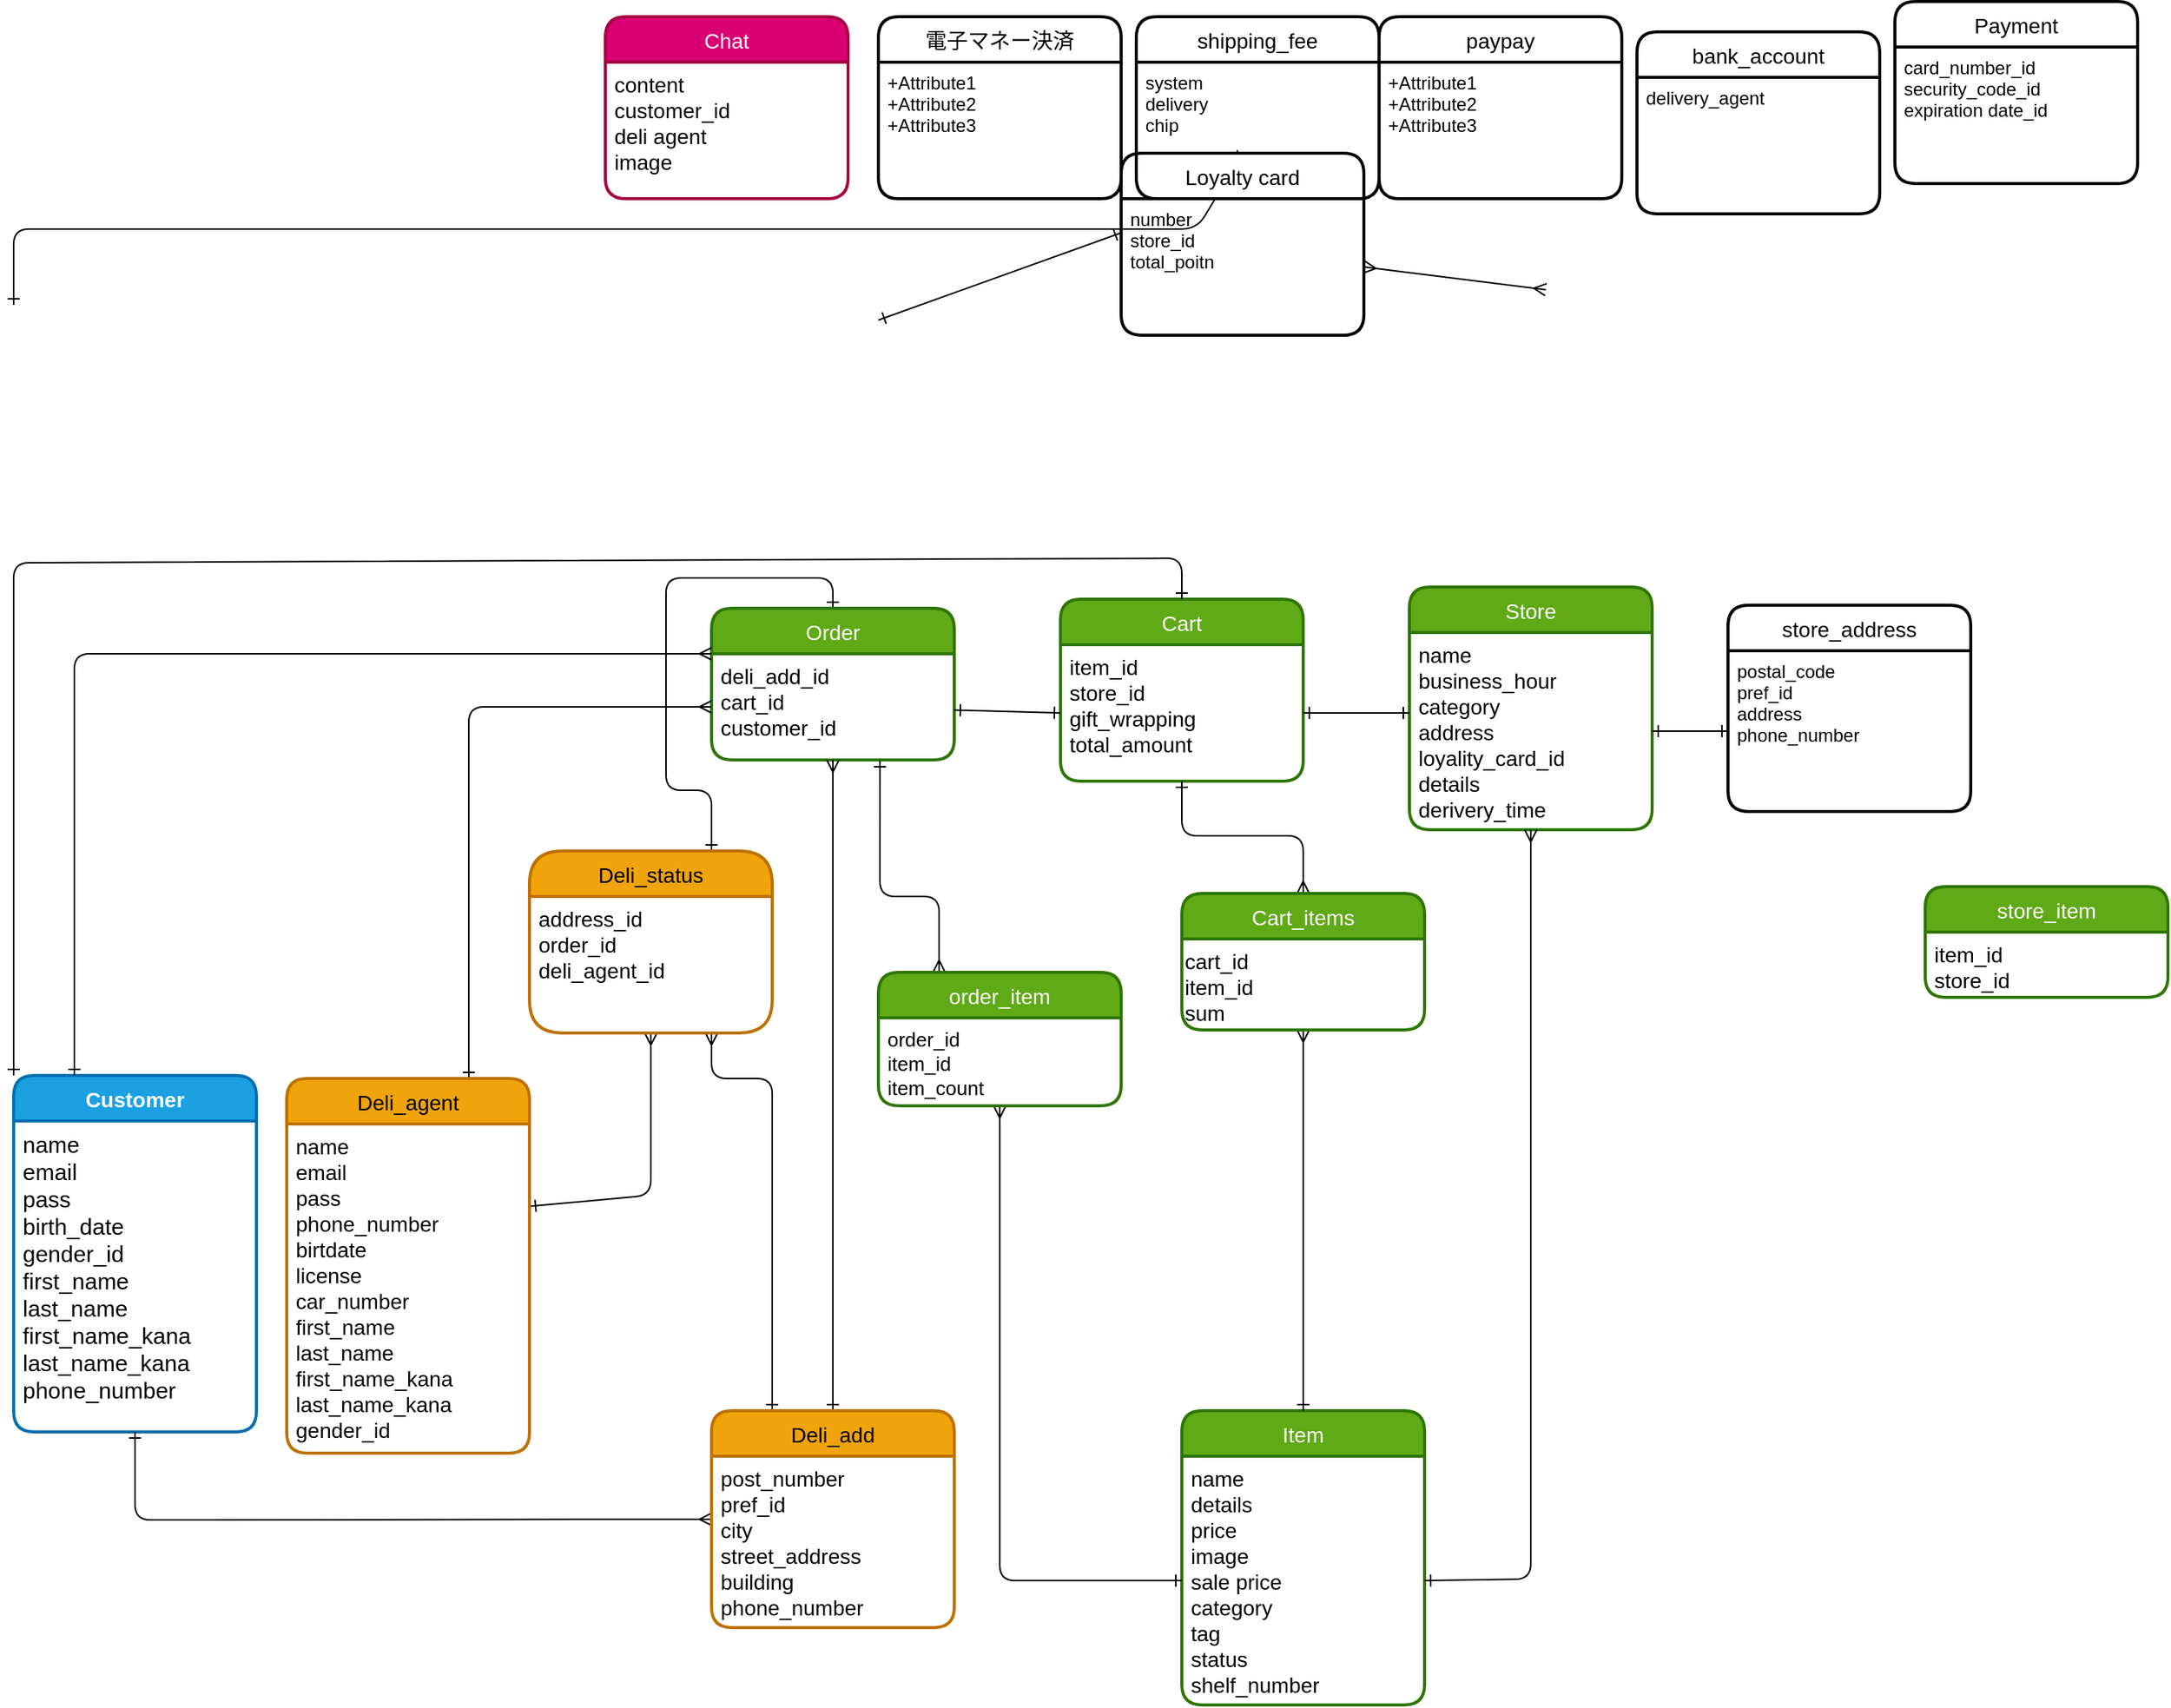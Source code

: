 <mxfile>
    <diagram id="AMWxaivnwQOfqfwV5uxj" name="ページ1">
        <mxGraphModel dx="1045" dy="1459" grid="1" gridSize="10" guides="1" tooltips="1" connect="1" arrows="1" fold="1" page="1" pageScale="1" pageWidth="1600" pageHeight="900" math="0" shadow="0">
            <root>
                <mxCell id="0"/>
                <mxCell id="1" parent="0"/>
                <mxCell id="2" value="Customer" style="swimlane;childLayout=stackLayout;horizontal=1;startSize=30;horizontalStack=0;rounded=1;fontSize=14;fontStyle=1;strokeWidth=2;resizeParent=0;resizeLast=1;shadow=0;dashed=0;align=center;fillColor=#1ba1e2;fontColor=#ffffff;strokeColor=#006EAF;" parent="1" vertex="1">
                    <mxGeometry x="10" y="478" width="160" height="235" as="geometry"/>
                </mxCell>
                <mxCell id="3" value="name&#10;email&#10;pass&#10;birth_date&#10;gender_id&#10;first_name&#10;last_name&#10;first_name_kana&#10;last_name_kana&#10;phone_number" style="align=left;strokeColor=none;fillColor=none;spacingLeft=4;fontSize=15;verticalAlign=top;resizable=0;rotatable=0;part=1;" parent="2" vertex="1">
                    <mxGeometry y="30" width="160" height="205" as="geometry"/>
                </mxCell>
                <mxCell id="4" value="Payment" style="swimlane;childLayout=stackLayout;horizontal=1;startSize=30;horizontalStack=0;rounded=1;fontSize=14;fontStyle=0;strokeWidth=2;resizeParent=0;resizeLast=1;shadow=0;dashed=0;align=center;" parent="1" vertex="1">
                    <mxGeometry x="1250" y="-230" width="160" height="120" as="geometry"/>
                </mxCell>
                <mxCell id="5" value="card_number_id&#10;security_code_id&#10;expiration date_id" style="align=left;strokeColor=none;fillColor=none;spacingLeft=4;fontSize=12;verticalAlign=top;resizable=0;rotatable=0;part=1;" parent="4" vertex="1">
                    <mxGeometry y="30" width="160" height="90" as="geometry"/>
                </mxCell>
                <mxCell id="59" style="edgeStyle=none;html=1;entryX=0.75;entryY=0;entryDx=0;entryDy=0;fontSize=13;exitX=0.5;exitY=0;exitDx=0;exitDy=0;startArrow=ERone;startFill=0;endArrow=ERone;endFill=0;" parent="1" source="6" target="23" edge="1">
                    <mxGeometry relative="1" as="geometry">
                        <Array as="points">
                            <mxPoint x="550" y="150"/>
                            <mxPoint x="440" y="150"/>
                            <mxPoint x="440" y="290"/>
                            <mxPoint x="470" y="290"/>
                        </Array>
                    </mxGeometry>
                </mxCell>
                <mxCell id="6" value="Order" style="swimlane;childLayout=stackLayout;horizontal=1;startSize=30;horizontalStack=0;rounded=1;fontSize=14;fontStyle=0;strokeWidth=2;resizeParent=0;resizeLast=1;shadow=0;dashed=0;align=center;fillColor=#60a917;fontColor=#ffffff;strokeColor=#2D7600;" parent="1" vertex="1">
                    <mxGeometry x="470" y="170" width="160" height="100" as="geometry"/>
                </mxCell>
                <mxCell id="7" value="deli_add_id&#10;cart_id&#10;customer_id" style="align=left;strokeColor=none;fillColor=none;spacingLeft=4;fontSize=14;verticalAlign=top;resizable=0;rotatable=0;part=1;" parent="6" vertex="1">
                    <mxGeometry y="30" width="160" height="70" as="geometry"/>
                </mxCell>
                <mxCell id="49" style="edgeStyle=none;html=1;fontSize=13;exitX=0;exitY=0.25;exitDx=0;exitDy=0;startArrow=ERone;startFill=0;endArrow=ERone;endFill=0;" parent="1" source="9" edge="1">
                    <mxGeometry relative="1" as="geometry">
                        <Array as="points"/>
                        <mxPoint x="580" y="-20" as="targetPoint"/>
                    </mxGeometry>
                </mxCell>
                <mxCell id="69" value="" style="edgeStyle=none;html=1;fontSize=13;startArrow=ERmany;startFill=0;endArrow=ERone;endFill=0;exitX=0.5;exitY=0;exitDx=0;exitDy=0;" parent="1" source="8" edge="1">
                    <mxGeometry relative="1" as="geometry">
                        <mxPoint x="10" y="-30" as="targetPoint"/>
                        <Array as="points">
                            <mxPoint x="790" y="-80"/>
                            <mxPoint x="10" y="-80"/>
                        </Array>
                    </mxGeometry>
                </mxCell>
                <mxCell id="8" value="Loyalty card" style="swimlane;childLayout=stackLayout;horizontal=1;startSize=30;horizontalStack=0;rounded=1;fontSize=14;fontStyle=0;strokeWidth=2;resizeParent=0;resizeLast=1;shadow=0;dashed=0;align=center;" parent="1" vertex="1">
                    <mxGeometry x="740" y="-130" width="160" height="120" as="geometry"/>
                </mxCell>
                <mxCell id="9" value="number&#10;store_id&#10;total_poitn" style="align=left;strokeColor=none;fillColor=none;spacingLeft=4;fontSize=12;verticalAlign=top;resizable=0;rotatable=0;part=1;" parent="8" vertex="1">
                    <mxGeometry y="30" width="160" height="90" as="geometry"/>
                </mxCell>
                <mxCell id="11" value="Cart" style="swimlane;childLayout=stackLayout;horizontal=1;startSize=30;horizontalStack=0;rounded=1;fontSize=14;fontStyle=0;strokeWidth=2;resizeParent=0;resizeLast=1;shadow=0;dashed=0;align=center;fillColor=#60a917;fontColor=#ffffff;strokeColor=#2D7600;" parent="1" vertex="1">
                    <mxGeometry x="700" y="164" width="160" height="120" as="geometry"/>
                </mxCell>
                <mxCell id="12" value="item_id&#10;store_id&#10;gift_wrapping&#10;total_amount" style="align=left;strokeColor=none;fillColor=none;spacingLeft=4;fontSize=14;verticalAlign=top;resizable=0;rotatable=0;part=1;" parent="11" vertex="1">
                    <mxGeometry y="30" width="160" height="90" as="geometry"/>
                </mxCell>
                <mxCell id="103" value="" style="edgeStyle=none;html=1;fontSize=13;startArrow=ERmany;startFill=0;endArrow=ERone;endFill=0;exitX=0.5;exitY=0;exitDx=0;exitDy=0;entryX=0.5;entryY=1;entryDx=0;entryDy=0;" parent="1" source="107" target="12" edge="1">
                    <mxGeometry relative="1" as="geometry">
                        <Array as="points">
                            <mxPoint x="860" y="320"/>
                            <mxPoint x="780" y="320"/>
                        </Array>
                    </mxGeometry>
                </mxCell>
                <mxCell id="13" value="Item" style="swimlane;childLayout=stackLayout;horizontal=1;startSize=30;horizontalStack=0;rounded=1;fontSize=14;fontStyle=0;strokeWidth=2;resizeParent=0;resizeLast=1;shadow=0;dashed=0;align=center;fillColor=#60a917;fontColor=#ffffff;strokeColor=#2D7600;" parent="1" vertex="1">
                    <mxGeometry x="780" y="699" width="160" height="194" as="geometry"/>
                </mxCell>
                <mxCell id="14" value="name&#10;details&#10;price&#10;image&#10;sale price&#10;category&#10;tag&#10;status&#10;shelf_number" style="align=left;strokeColor=none;fillColor=none;spacingLeft=4;fontSize=14;verticalAlign=top;resizable=0;rotatable=0;part=1;" parent="13" vertex="1">
                    <mxGeometry y="30" width="160" height="164" as="geometry"/>
                </mxCell>
                <mxCell id="48" style="edgeStyle=none;html=1;entryX=1;entryY=0.5;entryDx=0;entryDy=0;fontSize=13;startArrow=ERmany;startFill=0;endArrow=ERmany;endFill=0;" parent="1" target="9" edge="1">
                    <mxGeometry relative="1" as="geometry">
                        <Array as="points"/>
                        <mxPoint x="1020" y="-40" as="sourcePoint"/>
                    </mxGeometry>
                </mxCell>
                <mxCell id="15" value="Store" style="swimlane;childLayout=stackLayout;horizontal=1;startSize=30;horizontalStack=0;rounded=1;fontSize=14;fontStyle=0;strokeWidth=2;resizeParent=0;resizeLast=1;shadow=0;dashed=0;align=center;fillColor=#60a917;fontColor=#ffffff;strokeColor=#2D7600;" parent="1" vertex="1">
                    <mxGeometry x="930" y="156" width="160" height="160" as="geometry"/>
                </mxCell>
                <mxCell id="16" value="name&#10;business_hour&#10;category&#10;address&#10;loyality_card_id&#10;details&#10;derivery_time&#10;" style="align=left;strokeColor=none;fillColor=none;spacingLeft=4;fontSize=14;verticalAlign=top;resizable=0;rotatable=0;part=1;" parent="15" vertex="1">
                    <mxGeometry y="30" width="160" height="130" as="geometry"/>
                </mxCell>
                <mxCell id="18" value="Chat" style="swimlane;childLayout=stackLayout;horizontal=1;startSize=30;horizontalStack=0;rounded=1;fontSize=14;fontStyle=0;strokeWidth=2;resizeParent=0;resizeLast=1;shadow=0;dashed=0;align=center;fillColor=#d80073;fontColor=#ffffff;strokeColor=#A50040;" parent="1" vertex="1">
                    <mxGeometry x="400" y="-220" width="160" height="120" as="geometry"/>
                </mxCell>
                <mxCell id="19" value="content&#10;customer_id&#10;deli agent&#10;image" style="align=left;strokeColor=none;fillColor=none;spacingLeft=4;fontSize=14;verticalAlign=top;resizable=0;rotatable=0;part=1;" parent="18" vertex="1">
                    <mxGeometry y="30" width="160" height="90" as="geometry"/>
                </mxCell>
                <mxCell id="57" style="edgeStyle=none;html=1;entryX=1;entryY=0.25;entryDx=0;entryDy=0;fontSize=13;startArrow=ERmany;startFill=0;endArrow=ERone;endFill=0;" parent="1" source="23" target="21" edge="1">
                    <mxGeometry relative="1" as="geometry">
                        <Array as="points">
                            <mxPoint x="430" y="557"/>
                        </Array>
                    </mxGeometry>
                </mxCell>
                <mxCell id="60" style="edgeStyle=none;html=1;fontSize=13;startArrow=ERone;startFill=0;endArrow=ERmany;endFill=0;entryX=0.5;entryY=1;entryDx=0;entryDy=0;" parent="1" source="28" target="7" edge="1">
                    <mxGeometry relative="1" as="geometry">
                        <mxPoint x="520" y="350" as="targetPoint"/>
                        <Array as="points">
                            <mxPoint x="550" y="630"/>
                        </Array>
                    </mxGeometry>
                </mxCell>
                <mxCell id="68" style="edgeStyle=none;html=1;entryX=0.5;entryY=1;entryDx=0;entryDy=0;fontSize=13;startArrow=ERmany;startFill=0;endArrow=ERone;endFill=0;" parent="1" source="28" target="3" edge="1">
                    <mxGeometry relative="1" as="geometry">
                        <Array as="points">
                            <mxPoint x="90" y="771"/>
                        </Array>
                    </mxGeometry>
                </mxCell>
                <mxCell id="102" style="edgeStyle=none;html=1;entryX=0.75;entryY=1;entryDx=0;entryDy=0;fontSize=13;startArrow=ERone;startFill=0;endArrow=ERmany;endFill=0;exitX=0.25;exitY=0;exitDx=0;exitDy=0;" parent="1" source="28" target="24" edge="1">
                    <mxGeometry relative="1" as="geometry">
                        <Array as="points">
                            <mxPoint x="510" y="480"/>
                            <mxPoint x="470" y="480"/>
                        </Array>
                    </mxGeometry>
                </mxCell>
                <mxCell id="28" value="Deli_add" style="swimlane;childLayout=stackLayout;horizontal=1;startSize=30;horizontalStack=0;rounded=1;fontSize=14;fontStyle=0;strokeWidth=2;resizeParent=0;resizeLast=1;shadow=0;dashed=0;align=center;fillColor=#f0a30a;fontColor=#000000;strokeColor=#BD7000;" parent="1" vertex="1">
                    <mxGeometry x="470" y="699" width="160" height="143" as="geometry"/>
                </mxCell>
                <mxCell id="29" value="post_number&#10;pref_id&#10;city&#10;street_address&#10;building&#10;phone_number" style="align=left;strokeColor=none;fillColor=none;spacingLeft=4;fontSize=14;verticalAlign=top;resizable=0;rotatable=0;part=1;" parent="28" vertex="1">
                    <mxGeometry y="30" width="160" height="113" as="geometry"/>
                </mxCell>
                <mxCell id="30" value="電子マネー決済" style="swimlane;childLayout=stackLayout;horizontal=1;startSize=30;horizontalStack=0;rounded=1;fontSize=14;fontStyle=0;strokeWidth=2;resizeParent=0;resizeLast=1;shadow=0;dashed=0;align=center;" parent="1" vertex="1">
                    <mxGeometry x="580" y="-220" width="160" height="120" as="geometry"/>
                </mxCell>
                <mxCell id="31" value="+Attribute1&#10;+Attribute2&#10;+Attribute3" style="align=left;strokeColor=none;fillColor=none;spacingLeft=4;fontSize=12;verticalAlign=top;resizable=0;rotatable=0;part=1;" parent="30" vertex="1">
                    <mxGeometry y="30" width="160" height="90" as="geometry"/>
                </mxCell>
                <mxCell id="32" value="paypay" style="swimlane;childLayout=stackLayout;horizontal=1;startSize=30;horizontalStack=0;rounded=1;fontSize=14;fontStyle=0;strokeWidth=2;resizeParent=0;resizeLast=1;shadow=0;dashed=0;align=center;" parent="1" vertex="1">
                    <mxGeometry x="910" y="-220" width="160" height="120" as="geometry"/>
                </mxCell>
                <mxCell id="33" value="+Attribute1&#10;+Attribute2&#10;+Attribute3" style="align=left;strokeColor=none;fillColor=none;spacingLeft=4;fontSize=12;verticalAlign=top;resizable=0;rotatable=0;part=1;" parent="32" vertex="1">
                    <mxGeometry y="30" width="160" height="90" as="geometry"/>
                </mxCell>
                <mxCell id="34" value="shipping_fee" style="swimlane;childLayout=stackLayout;horizontal=1;startSize=30;horizontalStack=0;rounded=1;fontSize=14;fontStyle=0;strokeWidth=2;resizeParent=0;resizeLast=1;shadow=0;dashed=0;align=center;" parent="1" vertex="1">
                    <mxGeometry x="750" y="-220" width="160" height="120" as="geometry"/>
                </mxCell>
                <mxCell id="35" value="system&#10;delivery&#10;chip&#10;" style="align=left;strokeColor=none;fillColor=none;spacingLeft=4;fontSize=12;verticalAlign=top;resizable=0;rotatable=0;part=1;" parent="34" vertex="1">
                    <mxGeometry y="30" width="160" height="90" as="geometry"/>
                </mxCell>
                <mxCell id="47" style="edgeStyle=none;html=1;exitX=0.5;exitY=1;exitDx=0;exitDy=0;fontSize=13;endArrow=ERone;endFill=0;startArrow=ERmany;startFill=0;entryX=1;entryY=0.5;entryDx=0;entryDy=0;" parent="1" source="16" target="14" edge="1">
                    <mxGeometry relative="1" as="geometry">
                        <mxPoint x="1130" y="815" as="targetPoint"/>
                        <Array as="points">
                            <mxPoint x="1010" y="810"/>
                        </Array>
                    </mxGeometry>
                </mxCell>
                <mxCell id="62" style="edgeStyle=none;html=1;fontSize=13;startArrow=ERone;startFill=0;endArrow=ERmany;endFill=0;entryX=0;entryY=0.5;entryDx=0;entryDy=0;exitX=0.75;exitY=0;exitDx=0;exitDy=0;" parent="1" source="20" target="7" edge="1">
                    <mxGeometry relative="1" as="geometry">
                        <mxPoint x="470" y="230" as="targetPoint"/>
                        <mxPoint x="170" y="235" as="sourcePoint"/>
                        <Array as="points">
                            <mxPoint x="310" y="235"/>
                        </Array>
                    </mxGeometry>
                </mxCell>
                <mxCell id="63" style="edgeStyle=none;html=1;entryX=1;entryY=0.5;entryDx=0;entryDy=0;fontSize=13;startArrow=ERone;startFill=0;endArrow=ERone;endFill=0;" parent="1" target="12" edge="1">
                    <mxGeometry relative="1" as="geometry">
                        <mxPoint x="930" y="239" as="sourcePoint"/>
                    </mxGeometry>
                </mxCell>
                <mxCell id="81" value="" style="edgeStyle=none;html=1;fontSize=13;startArrow=ERmany;startFill=0;endArrow=ERone;endFill=0;entryX=0.694;entryY=1.007;entryDx=0;entryDy=0;entryPerimeter=0;exitX=0.25;exitY=0;exitDx=0;exitDy=0;" parent="1" source="89" target="7" edge="1">
                    <mxGeometry relative="1" as="geometry">
                        <mxPoint x="580" y="530" as="sourcePoint"/>
                        <mxPoint x="580" y="350" as="targetPoint"/>
                        <Array as="points">
                            <mxPoint x="620" y="360"/>
                            <mxPoint x="581" y="360"/>
                        </Array>
                    </mxGeometry>
                </mxCell>
                <mxCell id="82" style="edgeStyle=none;html=1;fontSize=13;startArrow=ERone;startFill=0;endArrow=ERmany;endFill=0;entryX=0.5;entryY=1;entryDx=0;entryDy=0;exitX=0;exitY=0.5;exitDx=0;exitDy=0;" parent="1" source="14" target="90" edge="1">
                    <mxGeometry relative="1" as="geometry">
                        <mxPoint x="850" y="350" as="sourcePoint"/>
                        <mxPoint x="850" y="310" as="targetPoint"/>
                        <Array as="points">
                            <mxPoint x="660" y="811"/>
                        </Array>
                    </mxGeometry>
                </mxCell>
                <mxCell id="89" value="order_item" style="swimlane;childLayout=stackLayout;horizontal=1;startSize=30;horizontalStack=0;rounded=1;fontSize=14;fontStyle=0;strokeWidth=2;resizeParent=0;resizeLast=1;shadow=0;dashed=0;align=center;fillColor=#60a917;fontColor=#ffffff;strokeColor=#2D7600;" parent="1" vertex="1">
                    <mxGeometry x="580" y="410" width="160" height="88" as="geometry"/>
                </mxCell>
                <mxCell id="90" value="order_id&#10;item_id&#10;item_count" style="align=left;strokeColor=none;fillColor=none;spacingLeft=4;fontSize=13;verticalAlign=top;resizable=0;rotatable=0;part=1;" parent="89" vertex="1">
                    <mxGeometry y="30" width="160" height="58" as="geometry"/>
                </mxCell>
                <mxCell id="91" value="store_item" style="swimlane;childLayout=stackLayout;horizontal=1;startSize=30;horizontalStack=0;rounded=1;fontSize=14;fontStyle=0;strokeWidth=2;resizeParent=0;resizeLast=1;shadow=0;dashed=0;align=center;fillColor=#60a917;fontColor=#ffffff;strokeColor=#2D7600;" parent="1" vertex="1">
                    <mxGeometry x="1270" y="353.5" width="160" height="73" as="geometry"/>
                </mxCell>
                <mxCell id="92" value="item_id&#10;store_id" style="align=left;strokeColor=none;fillColor=none;spacingLeft=4;fontSize=14;verticalAlign=top;resizable=0;rotatable=0;part=1;" parent="91" vertex="1">
                    <mxGeometry y="30" width="160" height="43" as="geometry"/>
                </mxCell>
                <mxCell id="95" value="bank_account" style="swimlane;childLayout=stackLayout;horizontal=1;startSize=30;horizontalStack=0;rounded=1;fontSize=14;fontStyle=0;strokeWidth=2;resizeParent=0;resizeLast=1;shadow=0;dashed=0;align=center;" parent="1" vertex="1">
                    <mxGeometry x="1080" y="-210" width="160" height="120" as="geometry"/>
                </mxCell>
                <mxCell id="96" value="delivery_agent" style="align=left;strokeColor=none;fillColor=none;spacingLeft=4;fontSize=12;verticalAlign=top;resizable=0;rotatable=0;part=1;" parent="95" vertex="1">
                    <mxGeometry y="30" width="160" height="90" as="geometry"/>
                </mxCell>
                <mxCell id="99" style="edgeStyle=none;html=1;entryX=0;entryY=0.5;entryDx=0;entryDy=0;fontSize=13;startArrow=ERone;startFill=0;endArrow=ERone;endFill=0;" parent="1" source="7" target="12" edge="1">
                    <mxGeometry relative="1" as="geometry"/>
                </mxCell>
                <mxCell id="105" style="edgeStyle=none;html=1;entryX=0;entryY=0;entryDx=0;entryDy=0;fontSize=13;startArrow=ERone;startFill=0;endArrow=ERone;endFill=0;exitX=0.5;exitY=0;exitDx=0;exitDy=0;" parent="1" source="11" target="2" edge="1">
                    <mxGeometry relative="1" as="geometry">
                        <Array as="points">
                            <mxPoint x="780" y="137"/>
                            <mxPoint x="10" y="140"/>
                        </Array>
                    </mxGeometry>
                </mxCell>
                <mxCell id="111" style="edgeStyle=none;html=1;exitX=0.5;exitY=1;exitDx=0;exitDy=0;entryX=0.5;entryY=0;entryDx=0;entryDy=0;fontSize=13;startArrow=ERmany;startFill=0;endArrow=ERone;endFill=0;" parent="1" source="107" target="13" edge="1">
                    <mxGeometry relative="1" as="geometry"/>
                </mxCell>
                <mxCell id="107" value="Cart_items" style="swimlane;childLayout=stackLayout;horizontal=1;startSize=30;horizontalStack=0;rounded=1;fontSize=14;fontStyle=0;strokeWidth=2;resizeParent=0;resizeLast=1;shadow=0;dashed=0;align=center;fillColor=#60a917;fontColor=#ffffff;strokeColor=#2D7600;" parent="1" vertex="1">
                    <mxGeometry x="780" y="358" width="160" height="90" as="geometry"/>
                </mxCell>
                <mxCell id="113" value="cart_id&lt;br style=&quot;font-size: 14px;&quot;&gt;item_id&lt;br style=&quot;font-size: 14px;&quot;&gt;&lt;div style=&quot;font-size: 14px;&quot;&gt;&lt;span style=&quot;background-color: initial; font-size: 14px;&quot;&gt;sum&lt;/span&gt;&lt;/div&gt;" style="text;html=1;align=left;verticalAlign=top;resizable=0;points=[];autosize=1;strokeColor=none;fillColor=none;fontSize=14;" parent="107" vertex="1">
                    <mxGeometry y="30" width="160" height="60" as="geometry"/>
                </mxCell>
                <mxCell id="20" value="Deli_agent" style="swimlane;childLayout=stackLayout;horizontal=1;startSize=30;horizontalStack=0;rounded=1;fontSize=14;fontStyle=0;strokeWidth=2;resizeParent=0;resizeLast=1;shadow=0;dashed=0;align=center;fillColor=#f0a30a;strokeColor=#BD7000;fontColor=#000000;" parent="1" vertex="1">
                    <mxGeometry x="190" y="480" width="160" height="247" as="geometry"/>
                </mxCell>
                <mxCell id="21" value="name&#10;email&#10;pass&#10;phone_number&#10;birtdate&#10;license&#10;car_number&#10;first_name&#10;last_name&#10;first_name_kana&#10;last_name_kana&#10;gender_id" style="align=left;strokeColor=none;fillColor=none;spacingLeft=4;fontSize=14;verticalAlign=top;resizable=0;rotatable=0;part=1;" parent="20" vertex="1">
                    <mxGeometry y="30" width="160" height="217" as="geometry"/>
                </mxCell>
                <mxCell id="116" value="" style="edgeStyle=none;html=1;fontSize=13;exitX=0;exitY=0;exitDx=0;exitDy=0;startArrow=ERmany;startFill=0;endArrow=ERone;endFill=0;entryX=0.25;entryY=0;entryDx=0;entryDy=0;" parent="1" source="7" target="2" edge="1">
                    <mxGeometry relative="1" as="geometry">
                        <Array as="points">
                            <mxPoint x="50" y="200"/>
                        </Array>
                        <mxPoint x="510" y="270" as="sourcePoint"/>
                        <mxPoint x="350" y="603.5" as="targetPoint"/>
                    </mxGeometry>
                </mxCell>
                <mxCell id="23" value="Deli_status" style="swimlane;childLayout=stackLayout;horizontal=1;startSize=30;horizontalStack=0;rounded=1;fontSize=14;fontStyle=0;strokeWidth=2;resizeParent=0;resizeLast=1;shadow=0;dashed=0;align=center;arcSize=24;fillColor=#f0a30a;fontColor=#000000;strokeColor=#BD7000;" parent="1" vertex="1">
                    <mxGeometry x="350" y="330" width="160" height="120" as="geometry"/>
                </mxCell>
                <mxCell id="24" value="address_id&#10;order_id&#10;deli_agent_id" style="align=left;strokeColor=none;fillColor=none;spacingLeft=4;fontSize=14;verticalAlign=top;resizable=0;rotatable=0;part=1;" parent="23" vertex="1">
                    <mxGeometry y="30" width="160" height="90" as="geometry"/>
                </mxCell>
                <mxCell id="117" value="store_address" style="swimlane;childLayout=stackLayout;horizontal=1;startSize=30;horizontalStack=0;rounded=1;fontSize=14;fontStyle=0;strokeWidth=2;resizeParent=0;resizeLast=1;shadow=0;dashed=0;align=center;" parent="1" vertex="1">
                    <mxGeometry x="1140" y="168" width="160" height="136" as="geometry"/>
                </mxCell>
                <mxCell id="118" value="postal_code&#10;pref_id&#10;address&#10;phone_number" style="align=left;strokeColor=none;fillColor=none;spacingLeft=4;fontSize=12;verticalAlign=top;resizable=0;rotatable=0;part=1;" parent="117" vertex="1">
                    <mxGeometry y="30" width="160" height="106" as="geometry"/>
                </mxCell>
                <mxCell id="119" value="" style="edgeStyle=none;html=1;startArrow=ERone;startFill=0;endArrow=ERone;endFill=0;" parent="1" source="118" target="16" edge="1">
                    <mxGeometry relative="1" as="geometry"/>
                </mxCell>
            </root>
        </mxGraphModel>
    </diagram>
</mxfile>